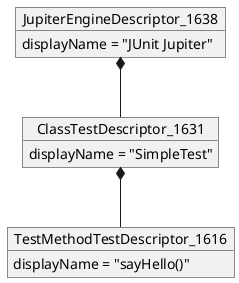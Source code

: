 @startuml
object JupiterEngineDescriptor_1638 {
    displayName = "JUnit Jupiter"
}
object ClassTestDescriptor_1631 {
    displayName = "SimpleTest"
}
object TestMethodTestDescriptor_1616 {
    displayName = "sayHello()"
}
JupiterEngineDescriptor_1638 *-- ClassTestDescriptor_1631
ClassTestDescriptor_1631 *-- TestMethodTestDescriptor_1616
@enduml